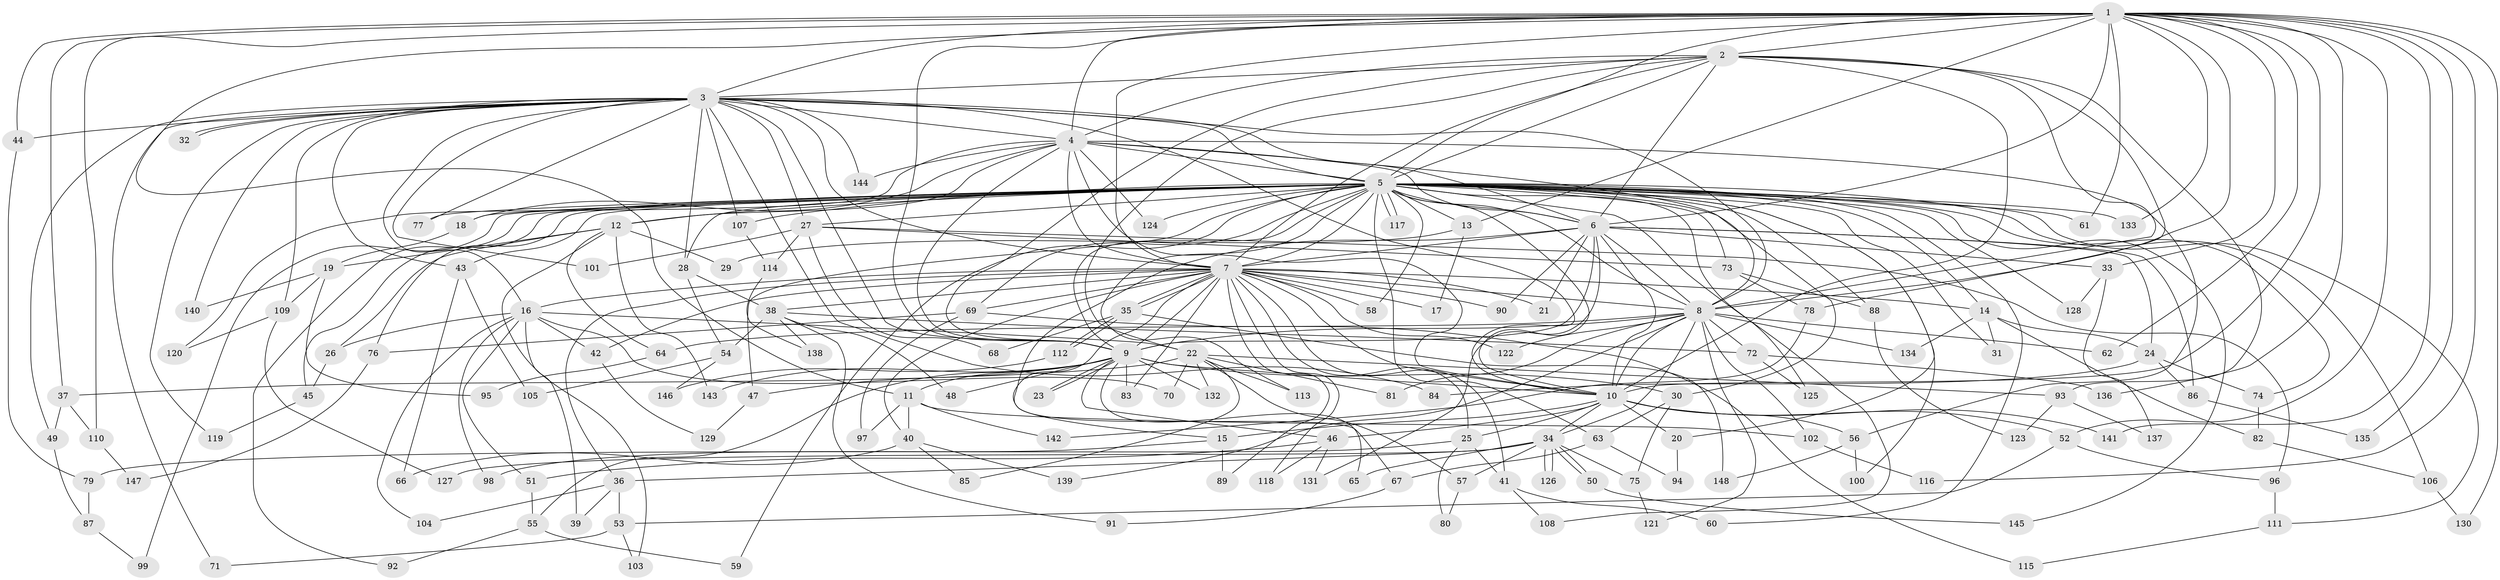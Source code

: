 // coarse degree distribution, {21: 0.01834862385321101, 16: 0.009174311926605505, 43: 0.009174311926605505, 28: 0.009174311926605505, 17: 0.01834862385321101, 18: 0.009174311926605505, 6: 0.027522935779816515, 8: 0.009174311926605505, 4: 0.1559633027522936, 7: 0.01834862385321101, 10: 0.01834862385321101, 2: 0.44036697247706424, 3: 0.1834862385321101, 1: 0.01834862385321101, 5: 0.03669724770642202, 14: 0.009174311926605505, 9: 0.009174311926605505}
// Generated by graph-tools (version 1.1) at 2025/51/02/27/25 19:51:42]
// undirected, 148 vertices, 321 edges
graph export_dot {
graph [start="1"]
  node [color=gray90,style=filled];
  1;
  2;
  3;
  4;
  5;
  6;
  7;
  8;
  9;
  10;
  11;
  12;
  13;
  14;
  15;
  16;
  17;
  18;
  19;
  20;
  21;
  22;
  23;
  24;
  25;
  26;
  27;
  28;
  29;
  30;
  31;
  32;
  33;
  34;
  35;
  36;
  37;
  38;
  39;
  40;
  41;
  42;
  43;
  44;
  45;
  46;
  47;
  48;
  49;
  50;
  51;
  52;
  53;
  54;
  55;
  56;
  57;
  58;
  59;
  60;
  61;
  62;
  63;
  64;
  65;
  66;
  67;
  68;
  69;
  70;
  71;
  72;
  73;
  74;
  75;
  76;
  77;
  78;
  79;
  80;
  81;
  82;
  83;
  84;
  85;
  86;
  87;
  88;
  89;
  90;
  91;
  92;
  93;
  94;
  95;
  96;
  97;
  98;
  99;
  100;
  101;
  102;
  103;
  104;
  105;
  106;
  107;
  108;
  109;
  110;
  111;
  112;
  113;
  114;
  115;
  116;
  117;
  118;
  119;
  120;
  121;
  122;
  123;
  124;
  125;
  126;
  127;
  128;
  129;
  130;
  131;
  132;
  133;
  134;
  135;
  136;
  137;
  138;
  139;
  140;
  141;
  142;
  143;
  144;
  145;
  146;
  147;
  148;
  1 -- 2;
  1 -- 3;
  1 -- 4;
  1 -- 5;
  1 -- 6;
  1 -- 7;
  1 -- 8;
  1 -- 9;
  1 -- 10;
  1 -- 11;
  1 -- 13;
  1 -- 33;
  1 -- 37;
  1 -- 44;
  1 -- 52;
  1 -- 61;
  1 -- 62;
  1 -- 110;
  1 -- 116;
  1 -- 130;
  1 -- 133;
  1 -- 135;
  1 -- 136;
  1 -- 141;
  2 -- 3;
  2 -- 4;
  2 -- 5;
  2 -- 6;
  2 -- 7;
  2 -- 8;
  2 -- 9;
  2 -- 10;
  2 -- 22;
  2 -- 78;
  2 -- 93;
  3 -- 4;
  3 -- 5;
  3 -- 6;
  3 -- 7;
  3 -- 8;
  3 -- 9;
  3 -- 10;
  3 -- 16;
  3 -- 27;
  3 -- 28;
  3 -- 32;
  3 -- 32;
  3 -- 43;
  3 -- 44;
  3 -- 49;
  3 -- 71;
  3 -- 77;
  3 -- 84;
  3 -- 101;
  3 -- 107;
  3 -- 109;
  3 -- 119;
  3 -- 140;
  3 -- 144;
  4 -- 5;
  4 -- 6;
  4 -- 7;
  4 -- 8;
  4 -- 9;
  4 -- 10;
  4 -- 12;
  4 -- 18;
  4 -- 56;
  4 -- 120;
  4 -- 124;
  4 -- 144;
  5 -- 6;
  5 -- 7;
  5 -- 8;
  5 -- 9;
  5 -- 10;
  5 -- 12;
  5 -- 13;
  5 -- 14;
  5 -- 18;
  5 -- 20;
  5 -- 27;
  5 -- 28;
  5 -- 30;
  5 -- 31;
  5 -- 43;
  5 -- 45;
  5 -- 47;
  5 -- 58;
  5 -- 59;
  5 -- 60;
  5 -- 61;
  5 -- 63;
  5 -- 69;
  5 -- 73;
  5 -- 74;
  5 -- 76;
  5 -- 77;
  5 -- 88;
  5 -- 92;
  5 -- 99;
  5 -- 100;
  5 -- 106;
  5 -- 107;
  5 -- 108;
  5 -- 111;
  5 -- 113;
  5 -- 117;
  5 -- 117;
  5 -- 124;
  5 -- 125;
  5 -- 128;
  5 -- 133;
  5 -- 145;
  6 -- 7;
  6 -- 8;
  6 -- 9;
  6 -- 10;
  6 -- 21;
  6 -- 24;
  6 -- 33;
  6 -- 67;
  6 -- 86;
  6 -- 90;
  6 -- 131;
  7 -- 8;
  7 -- 9;
  7 -- 10;
  7 -- 14;
  7 -- 15;
  7 -- 16;
  7 -- 17;
  7 -- 21;
  7 -- 25;
  7 -- 35;
  7 -- 35;
  7 -- 36;
  7 -- 38;
  7 -- 40;
  7 -- 41;
  7 -- 42;
  7 -- 58;
  7 -- 69;
  7 -- 83;
  7 -- 89;
  7 -- 90;
  7 -- 118;
  7 -- 122;
  8 -- 9;
  8 -- 10;
  8 -- 34;
  8 -- 62;
  8 -- 64;
  8 -- 72;
  8 -- 81;
  8 -- 102;
  8 -- 121;
  8 -- 122;
  8 -- 134;
  8 -- 139;
  9 -- 10;
  9 -- 11;
  9 -- 23;
  9 -- 23;
  9 -- 30;
  9 -- 46;
  9 -- 47;
  9 -- 48;
  9 -- 55;
  9 -- 65;
  9 -- 83;
  9 -- 132;
  9 -- 143;
  10 -- 15;
  10 -- 20;
  10 -- 25;
  10 -- 34;
  10 -- 46;
  10 -- 52;
  10 -- 56;
  10 -- 141;
  11 -- 40;
  11 -- 97;
  11 -- 102;
  11 -- 142;
  12 -- 19;
  12 -- 26;
  12 -- 29;
  12 -- 64;
  12 -- 103;
  12 -- 143;
  13 -- 17;
  13 -- 29;
  14 -- 24;
  14 -- 31;
  14 -- 82;
  14 -- 134;
  15 -- 89;
  15 -- 98;
  16 -- 22;
  16 -- 26;
  16 -- 39;
  16 -- 42;
  16 -- 51;
  16 -- 70;
  16 -- 98;
  16 -- 104;
  18 -- 19;
  19 -- 95;
  19 -- 109;
  19 -- 140;
  20 -- 94;
  22 -- 37;
  22 -- 57;
  22 -- 70;
  22 -- 81;
  22 -- 85;
  22 -- 93;
  22 -- 113;
  22 -- 132;
  24 -- 74;
  24 -- 84;
  24 -- 86;
  25 -- 41;
  25 -- 79;
  25 -- 80;
  26 -- 45;
  27 -- 68;
  27 -- 73;
  27 -- 96;
  27 -- 101;
  27 -- 114;
  28 -- 38;
  28 -- 54;
  30 -- 63;
  30 -- 75;
  33 -- 128;
  33 -- 137;
  34 -- 36;
  34 -- 50;
  34 -- 50;
  34 -- 57;
  34 -- 65;
  34 -- 75;
  34 -- 126;
  34 -- 126;
  34 -- 127;
  35 -- 68;
  35 -- 112;
  35 -- 112;
  35 -- 148;
  36 -- 39;
  36 -- 53;
  36 -- 104;
  37 -- 49;
  37 -- 110;
  38 -- 48;
  38 -- 54;
  38 -- 72;
  38 -- 91;
  38 -- 138;
  40 -- 66;
  40 -- 85;
  40 -- 139;
  41 -- 60;
  41 -- 108;
  42 -- 129;
  43 -- 66;
  43 -- 105;
  44 -- 79;
  45 -- 119;
  46 -- 51;
  46 -- 118;
  46 -- 131;
  47 -- 129;
  49 -- 87;
  50 -- 145;
  51 -- 55;
  52 -- 53;
  52 -- 96;
  53 -- 71;
  53 -- 103;
  54 -- 105;
  54 -- 146;
  55 -- 59;
  55 -- 92;
  56 -- 100;
  56 -- 148;
  57 -- 80;
  63 -- 67;
  63 -- 94;
  64 -- 95;
  67 -- 91;
  69 -- 76;
  69 -- 97;
  69 -- 115;
  72 -- 125;
  72 -- 136;
  73 -- 78;
  73 -- 88;
  74 -- 82;
  75 -- 121;
  76 -- 147;
  78 -- 142;
  79 -- 87;
  82 -- 106;
  86 -- 135;
  87 -- 99;
  88 -- 123;
  93 -- 123;
  93 -- 137;
  96 -- 111;
  102 -- 116;
  106 -- 130;
  107 -- 114;
  109 -- 120;
  109 -- 127;
  110 -- 147;
  111 -- 115;
  112 -- 146;
  114 -- 138;
}
